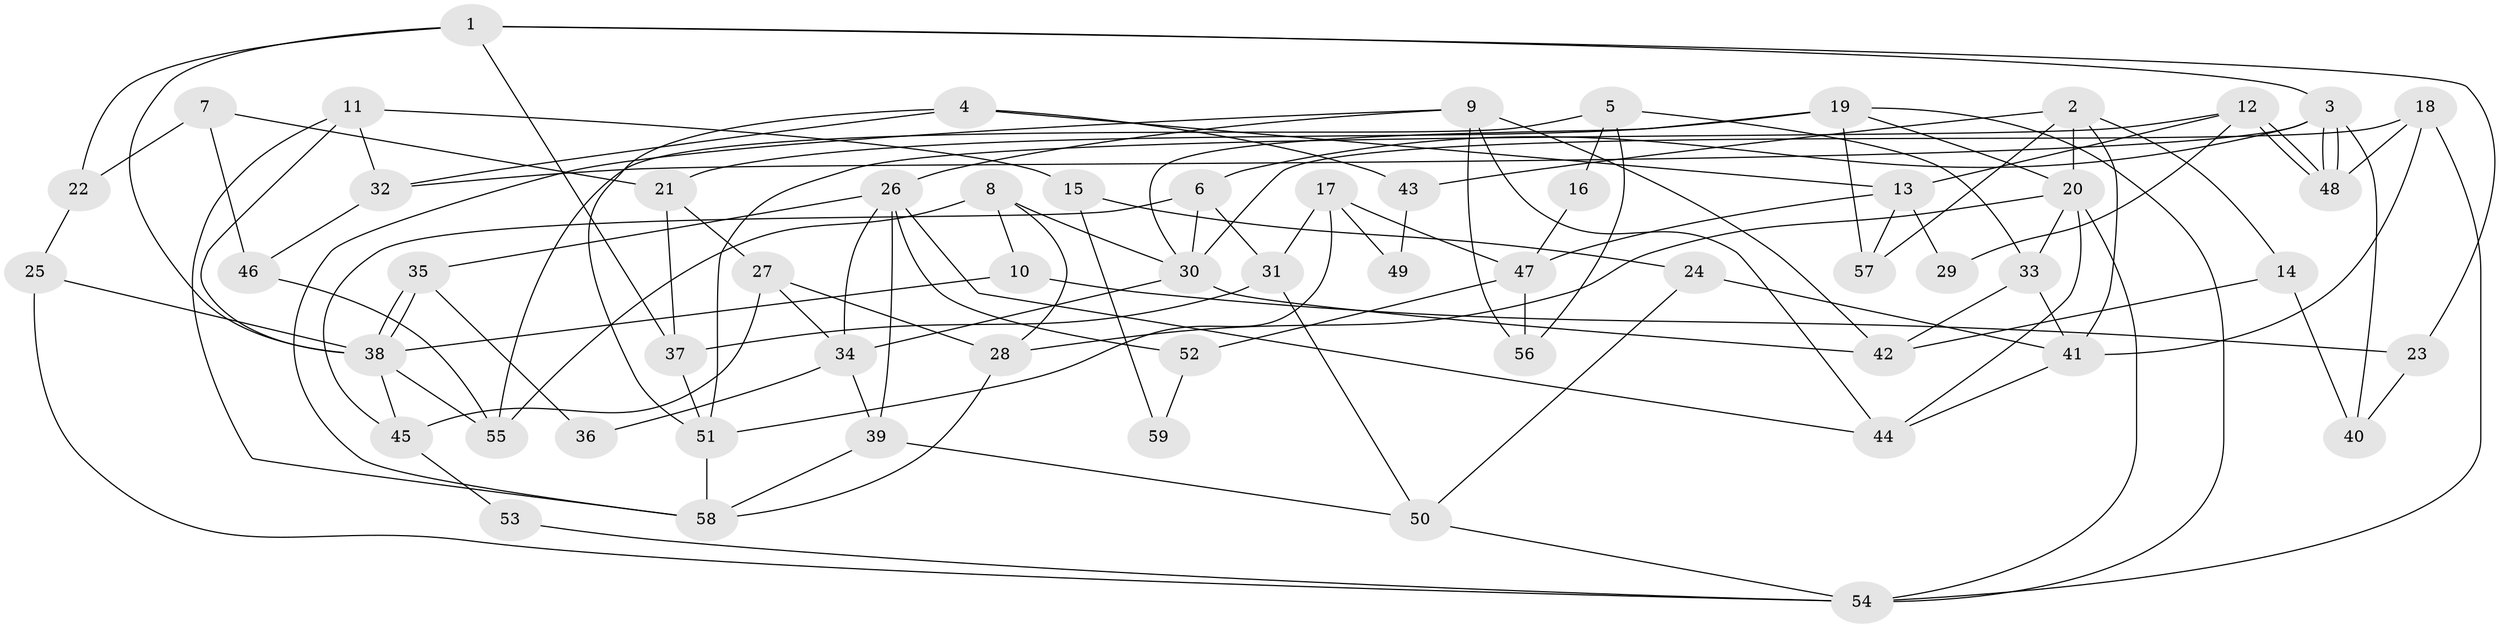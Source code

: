 // Generated by graph-tools (version 1.1) at 2025/02/03/09/25 03:02:05]
// undirected, 59 vertices, 118 edges
graph export_dot {
graph [start="1"]
  node [color=gray90,style=filled];
  1;
  2;
  3;
  4;
  5;
  6;
  7;
  8;
  9;
  10;
  11;
  12;
  13;
  14;
  15;
  16;
  17;
  18;
  19;
  20;
  21;
  22;
  23;
  24;
  25;
  26;
  27;
  28;
  29;
  30;
  31;
  32;
  33;
  34;
  35;
  36;
  37;
  38;
  39;
  40;
  41;
  42;
  43;
  44;
  45;
  46;
  47;
  48;
  49;
  50;
  51;
  52;
  53;
  54;
  55;
  56;
  57;
  58;
  59;
  1 -- 23;
  1 -- 38;
  1 -- 3;
  1 -- 22;
  1 -- 37;
  2 -- 41;
  2 -- 57;
  2 -- 14;
  2 -- 20;
  2 -- 43;
  3 -- 48;
  3 -- 48;
  3 -- 6;
  3 -- 32;
  3 -- 40;
  4 -- 32;
  4 -- 51;
  4 -- 13;
  4 -- 43;
  5 -- 55;
  5 -- 33;
  5 -- 16;
  5 -- 56;
  6 -- 30;
  6 -- 31;
  6 -- 45;
  7 -- 21;
  7 -- 46;
  7 -- 22;
  8 -- 28;
  8 -- 30;
  8 -- 10;
  8 -- 55;
  9 -- 44;
  9 -- 58;
  9 -- 26;
  9 -- 42;
  9 -- 56;
  10 -- 38;
  10 -- 23;
  11 -- 58;
  11 -- 38;
  11 -- 15;
  11 -- 32;
  12 -- 51;
  12 -- 48;
  12 -- 48;
  12 -- 13;
  12 -- 29;
  13 -- 29;
  13 -- 47;
  13 -- 57;
  14 -- 42;
  14 -- 40;
  15 -- 24;
  15 -- 59;
  16 -- 47;
  17 -- 31;
  17 -- 47;
  17 -- 49;
  17 -- 51;
  18 -- 30;
  18 -- 48;
  18 -- 41;
  18 -- 54;
  19 -- 54;
  19 -- 20;
  19 -- 21;
  19 -- 30;
  19 -- 57;
  20 -- 54;
  20 -- 28;
  20 -- 33;
  20 -- 44;
  21 -- 27;
  21 -- 37;
  22 -- 25;
  23 -- 40;
  24 -- 41;
  24 -- 50;
  25 -- 38;
  25 -- 54;
  26 -- 44;
  26 -- 34;
  26 -- 35;
  26 -- 39;
  26 -- 52;
  27 -- 28;
  27 -- 34;
  27 -- 45;
  28 -- 58;
  30 -- 34;
  30 -- 42;
  31 -- 37;
  31 -- 50;
  32 -- 46;
  33 -- 42;
  33 -- 41;
  34 -- 39;
  34 -- 36;
  35 -- 38;
  35 -- 38;
  35 -- 36;
  37 -- 51;
  38 -- 45;
  38 -- 55;
  39 -- 50;
  39 -- 58;
  41 -- 44;
  43 -- 49;
  45 -- 53;
  46 -- 55;
  47 -- 56;
  47 -- 52;
  50 -- 54;
  51 -- 58;
  52 -- 59;
  53 -- 54;
}
